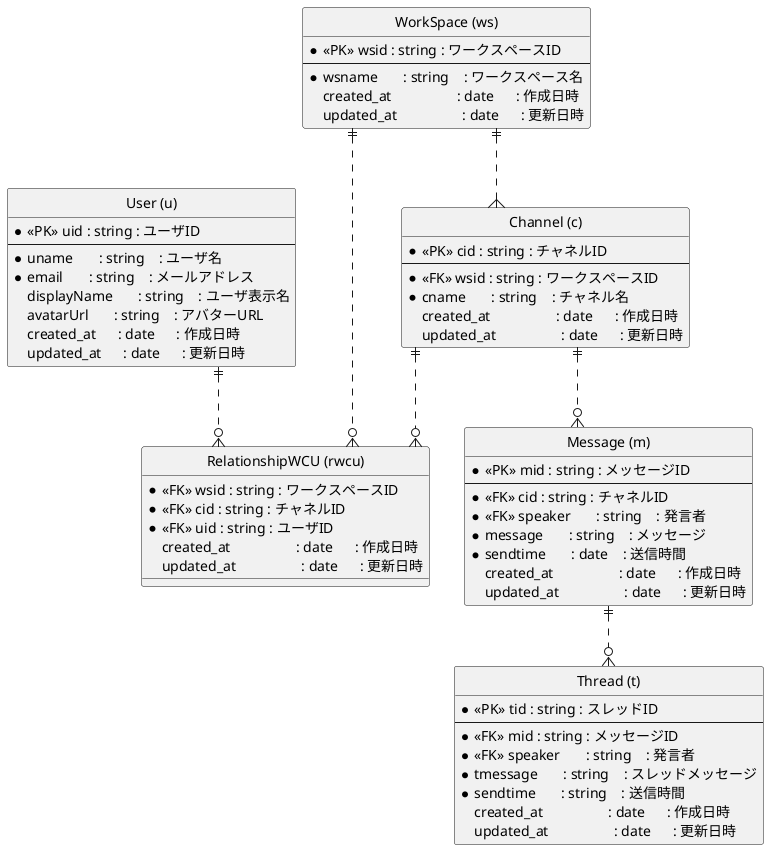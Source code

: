 @startuml chatapp
 hide circle
 skinparam linetype ortho

 entity "User (u)" as u {
     * <<PK>> uid : string : ユーザID
     --
     * uname       : string    : ユーザ名
     * email       : string    : メールアドレス
     displayName       : string    : ユーザ表示名
     avatarUrl       : string    : アバターURL
     created_at      : date      : 作成日時
     updated_at      : date      : 更新日時
 }
 
 entity "WorkSpace (ws)" as ws {
     * <<PK>> wsid : string : ワークスペースID
     --
     * wsname       : string    : ワークスペース名
     created_at                  : date      : 作成日時
     updated_at                  : date      : 更新日時
 }

entity "Channel (c)" as c {
     * <<PK>> cid : string : チャネルID
     --
     * <<FK>> wsid : string : ワークスペースID
     * cname       : string    : チャネル名
     created_at                  : date      : 作成日時
     updated_at                  : date      : 更新日時
 }

entity "Message (m)" as m {
     * <<PK>> mid : string : メッセージID
     --
     * <<FK>> cid : string : チャネルID
     * <<FK>> speaker       : string    : 発言者
     * message       : string    : メッセージ
     * sendtime       : date    : 送信時間
     created_at                  : date      : 作成日時
     updated_at                  : date      : 更新日時
 }

entity "Thread (t)" as t {
     * <<PK>> tid : string : スレッドID
     --
     * <<FK>> mid : string : メッセージID
     * <<FK>> speaker       : string    : 発言者
     * tmessage       : string    : スレッドメッセージ
     * sendtime       : string    : 送信時間
     created_at                  : date      : 作成日時
     updated_at                  : date      : 更新日時
 }

entity "RelationshipWCU (rwcu)" as rwcu {
     * <<FK>> wsid : string : ワークスペースID
     * <<FK>> cid : string : チャネルID
     * <<FK>> uid : string : ユーザID
     created_at                  : date      : 作成日時
     updated_at                  : date      : 更新日時
 }

 ws ||..{ c
 c ||..o{ m
 m ||..o{ t
 ws ||..o{ rwcu
 c ||..o{ rwcu
 u ||..o{ rwcu
 

 @enduml